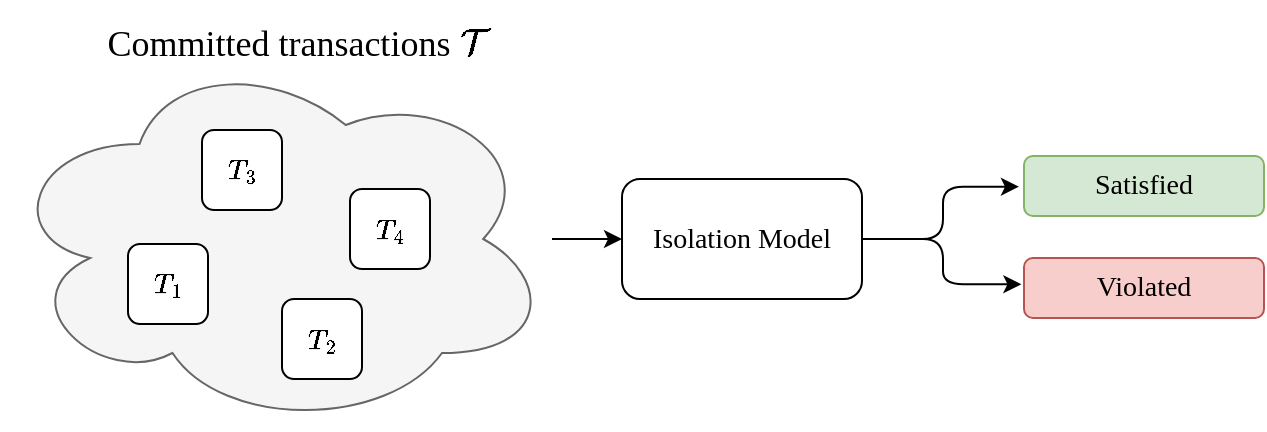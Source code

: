 <mxfile version="26.1.1">
  <diagram name="Page-1" id="NtG0qTXubIzRzJ-LV-hP">
    <mxGraphModel dx="977" dy="768" grid="1" gridSize="10" guides="1" tooltips="1" connect="1" arrows="1" fold="1" page="1" pageScale="1" pageWidth="850" pageHeight="1100" math="1" shadow="0">
      <root>
        <mxCell id="0" />
        <mxCell id="1" parent="0" />
        <mxCell id="6nhi8PqKssiMJ2r7n0zs-5" value="" style="ellipse;shape=cloud;whiteSpace=wrap;html=1;fillColor=#f5f5f5;fontColor=#333333;strokeColor=#666666;" parent="1" vertex="1">
          <mxGeometry x="80" y="272.5" width="275" height="190" as="geometry" />
        </mxCell>
        <mxCell id="6nhi8PqKssiMJ2r7n0zs-6" style="edgeStyle=orthogonalEdgeStyle;rounded=0;orthogonalLoop=1;jettySize=auto;html=1;" parent="1" source="6nhi8PqKssiMJ2r7n0zs-5" target="6nhi8PqKssiMJ2r7n0zs-7" edge="1">
          <mxGeometry relative="1" as="geometry">
            <mxPoint x="490" y="367.5" as="targetPoint" />
          </mxGeometry>
        </mxCell>
        <mxCell id="6nhi8PqKssiMJ2r7n0zs-9" style="edgeStyle=orthogonalEdgeStyle;rounded=1;orthogonalLoop=1;jettySize=auto;html=1;curved=0;entryX=-0.021;entryY=0.512;entryDx=0;entryDy=0;entryPerimeter=0;" parent="1" source="6nhi8PqKssiMJ2r7n0zs-7" target="6nhi8PqKssiMJ2r7n0zs-11" edge="1">
          <mxGeometry relative="1" as="geometry">
            <mxPoint x="660" y="340" as="targetPoint" />
          </mxGeometry>
        </mxCell>
        <mxCell id="6nhi8PqKssiMJ2r7n0zs-10" style="edgeStyle=orthogonalEdgeStyle;rounded=1;orthogonalLoop=1;jettySize=auto;html=1;curved=0;entryX=-0.011;entryY=0.438;entryDx=0;entryDy=0;entryPerimeter=0;" parent="1" source="6nhi8PqKssiMJ2r7n0zs-7" target="6nhi8PqKssiMJ2r7n0zs-12" edge="1">
          <mxGeometry relative="1" as="geometry">
            <mxPoint x="660" y="390" as="targetPoint" />
          </mxGeometry>
        </mxCell>
        <mxCell id="6nhi8PqKssiMJ2r7n0zs-7" value="Isolation Model" style="rounded=1;whiteSpace=wrap;html=1;fontFamily=Lucida Console;fontSize=14;" parent="1" vertex="1">
          <mxGeometry x="390" y="337.5" width="120" height="60" as="geometry" />
        </mxCell>
        <mxCell id="6nhi8PqKssiMJ2r7n0zs-11" value="Satisfied" style="rounded=1;whiteSpace=wrap;html=1;fillColor=#d5e8d4;strokeColor=#82b366;fontFamily=Lucida Console;fontSize=14;" parent="1" vertex="1">
          <mxGeometry x="591" y="326" width="120" height="30" as="geometry" />
        </mxCell>
        <mxCell id="6nhi8PqKssiMJ2r7n0zs-12" value="Violated" style="rounded=1;whiteSpace=wrap;html=1;fillColor=#f8cecc;strokeColor=#b85450;fontFamily=Lucida Console;fontSize=14;" parent="1" vertex="1">
          <mxGeometry x="591" y="377" width="120" height="30" as="geometry" />
        </mxCell>
        <mxCell id="6nhi8PqKssiMJ2r7n0zs-14" value="Committed transactions \(\mathcal{T}\)" style="text;html=1;align=center;verticalAlign=middle;whiteSpace=wrap;rounded=0;fontSize=18;fontFamily=Lucida Console;" parent="1" vertex="1">
          <mxGeometry x="100.5" y="255" width="254.5" height="30" as="geometry" />
        </mxCell>
        <mxCell id="648LUeA0mLOMaWqOP56g-1" value="$$T_3$$" style="rounded=1;whiteSpace=wrap;html=1;" vertex="1" parent="1">
          <mxGeometry x="180" y="313" width="40" height="40" as="geometry" />
        </mxCell>
        <mxCell id="648LUeA0mLOMaWqOP56g-2" value="$$T_1$$" style="rounded=1;whiteSpace=wrap;html=1;" vertex="1" parent="1">
          <mxGeometry x="143" y="370" width="40" height="40" as="geometry" />
        </mxCell>
        <mxCell id="648LUeA0mLOMaWqOP56g-3" value="$$T_4$$" style="rounded=1;whiteSpace=wrap;html=1;" vertex="1" parent="1">
          <mxGeometry x="254" y="342.5" width="40" height="40" as="geometry" />
        </mxCell>
        <mxCell id="648LUeA0mLOMaWqOP56g-4" value="$$T_2$$" style="rounded=1;whiteSpace=wrap;html=1;" vertex="1" parent="1">
          <mxGeometry x="220" y="397.5" width="40" height="40" as="geometry" />
        </mxCell>
      </root>
    </mxGraphModel>
  </diagram>
</mxfile>
